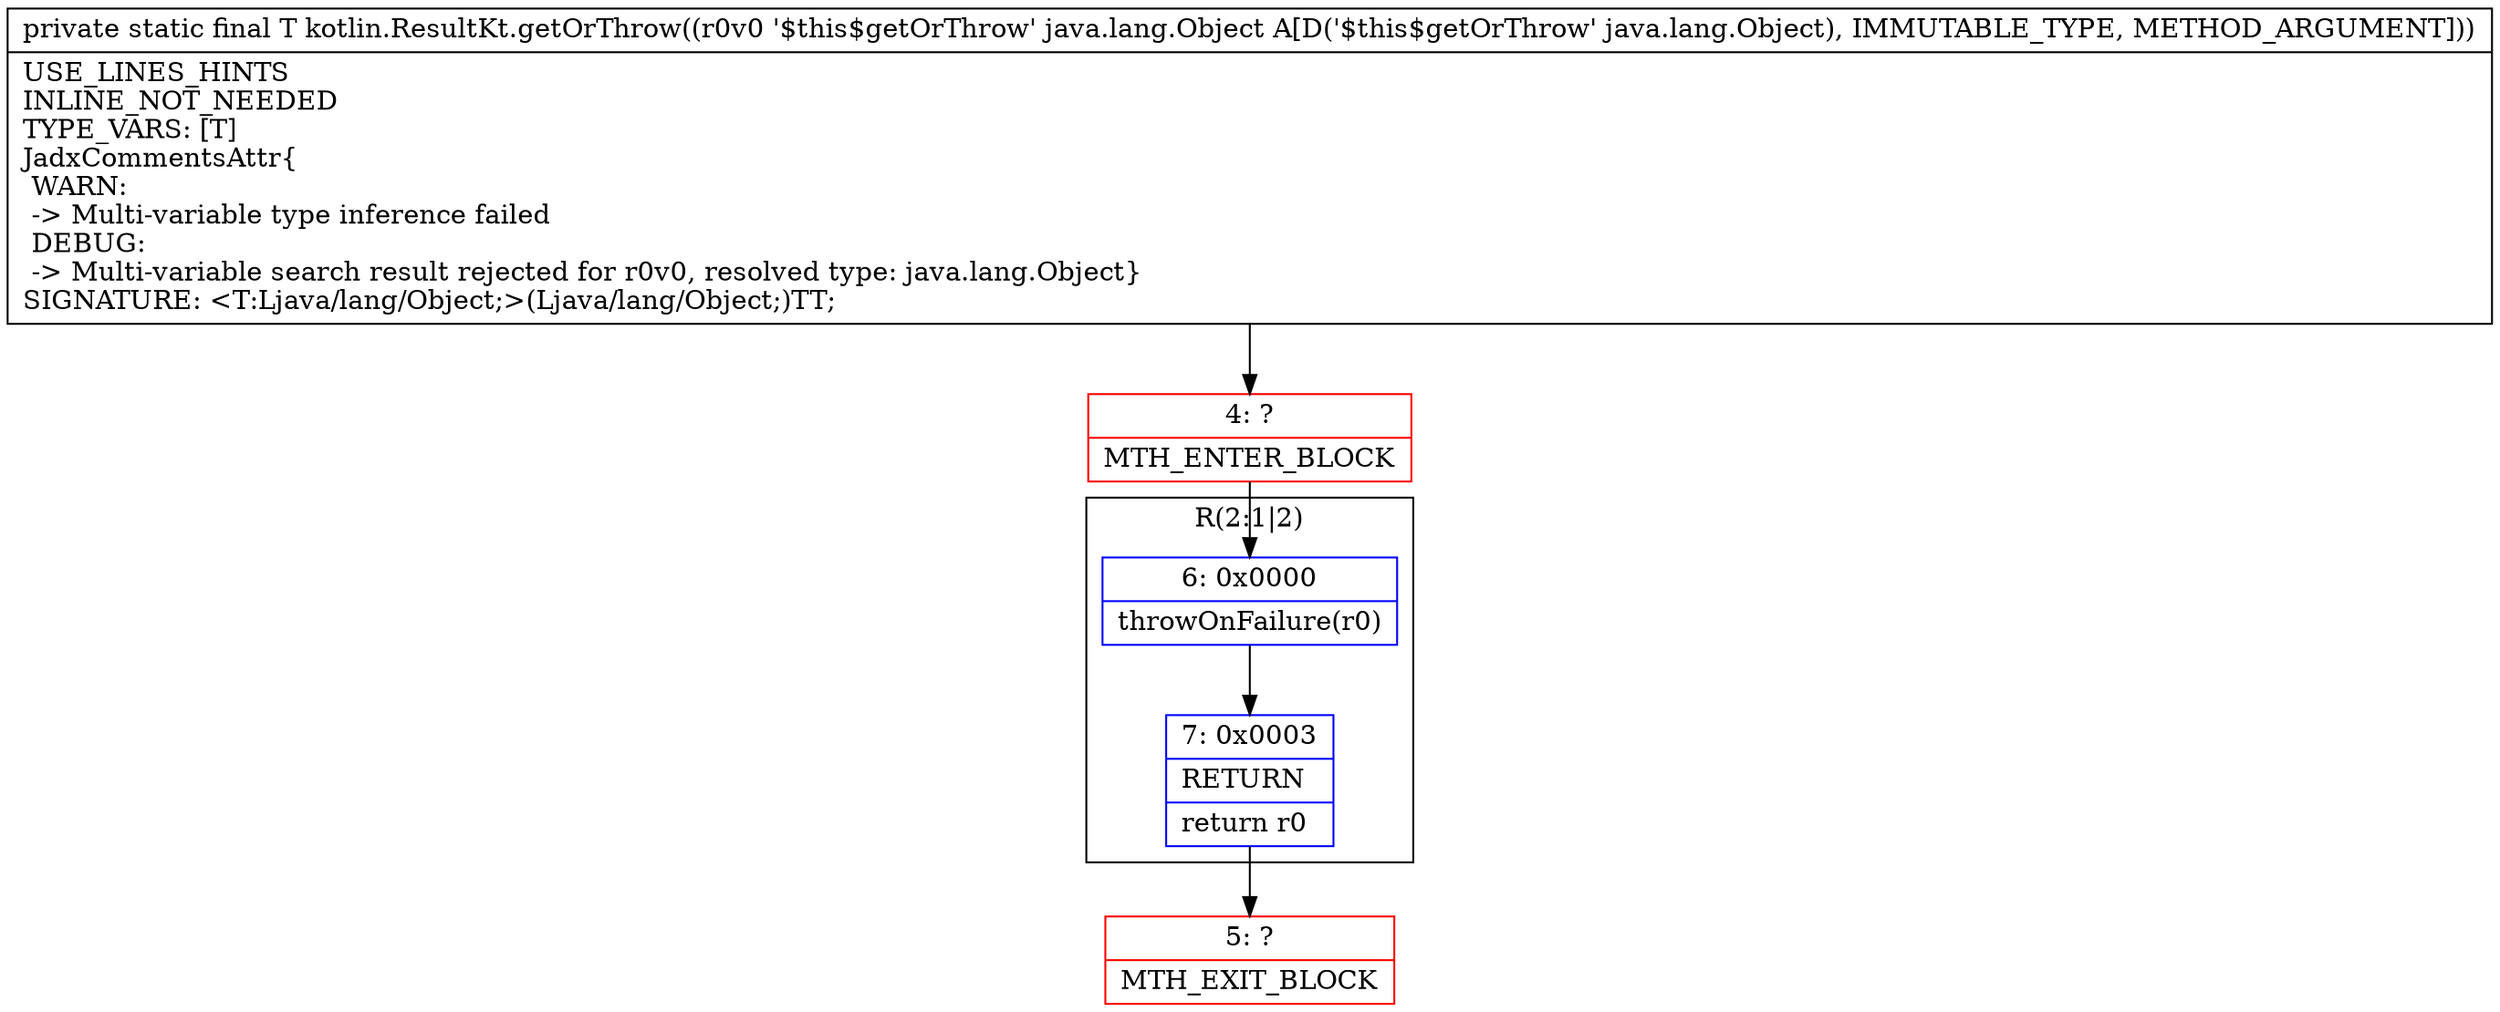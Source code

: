 digraph "CFG forkotlin.ResultKt.getOrThrow(Ljava\/lang\/Object;)Ljava\/lang\/Object;" {
subgraph cluster_Region_776149759 {
label = "R(2:1|2)";
node [shape=record,color=blue];
Node_6 [shape=record,label="{6\:\ 0x0000|throwOnFailure(r0)\l}"];
Node_7 [shape=record,label="{7\:\ 0x0003|RETURN\l|return r0\l}"];
}
Node_4 [shape=record,color=red,label="{4\:\ ?|MTH_ENTER_BLOCK\l}"];
Node_5 [shape=record,color=red,label="{5\:\ ?|MTH_EXIT_BLOCK\l}"];
MethodNode[shape=record,label="{private static final T kotlin.ResultKt.getOrThrow((r0v0 '$this$getOrThrow' java.lang.Object A[D('$this$getOrThrow' java.lang.Object), IMMUTABLE_TYPE, METHOD_ARGUMENT]))  | USE_LINES_HINTS\lINLINE_NOT_NEEDED\lTYPE_VARS: [T]\lJadxCommentsAttr\{\l WARN: \l \-\> Multi\-variable type inference failed\l DEBUG: \l \-\> Multi\-variable search result rejected for r0v0, resolved type: java.lang.Object\}\lSIGNATURE: \<T:Ljava\/lang\/Object;\>(Ljava\/lang\/Object;)TT;\l}"];
MethodNode -> Node_4;Node_6 -> Node_7;
Node_7 -> Node_5;
Node_4 -> Node_6;
}

